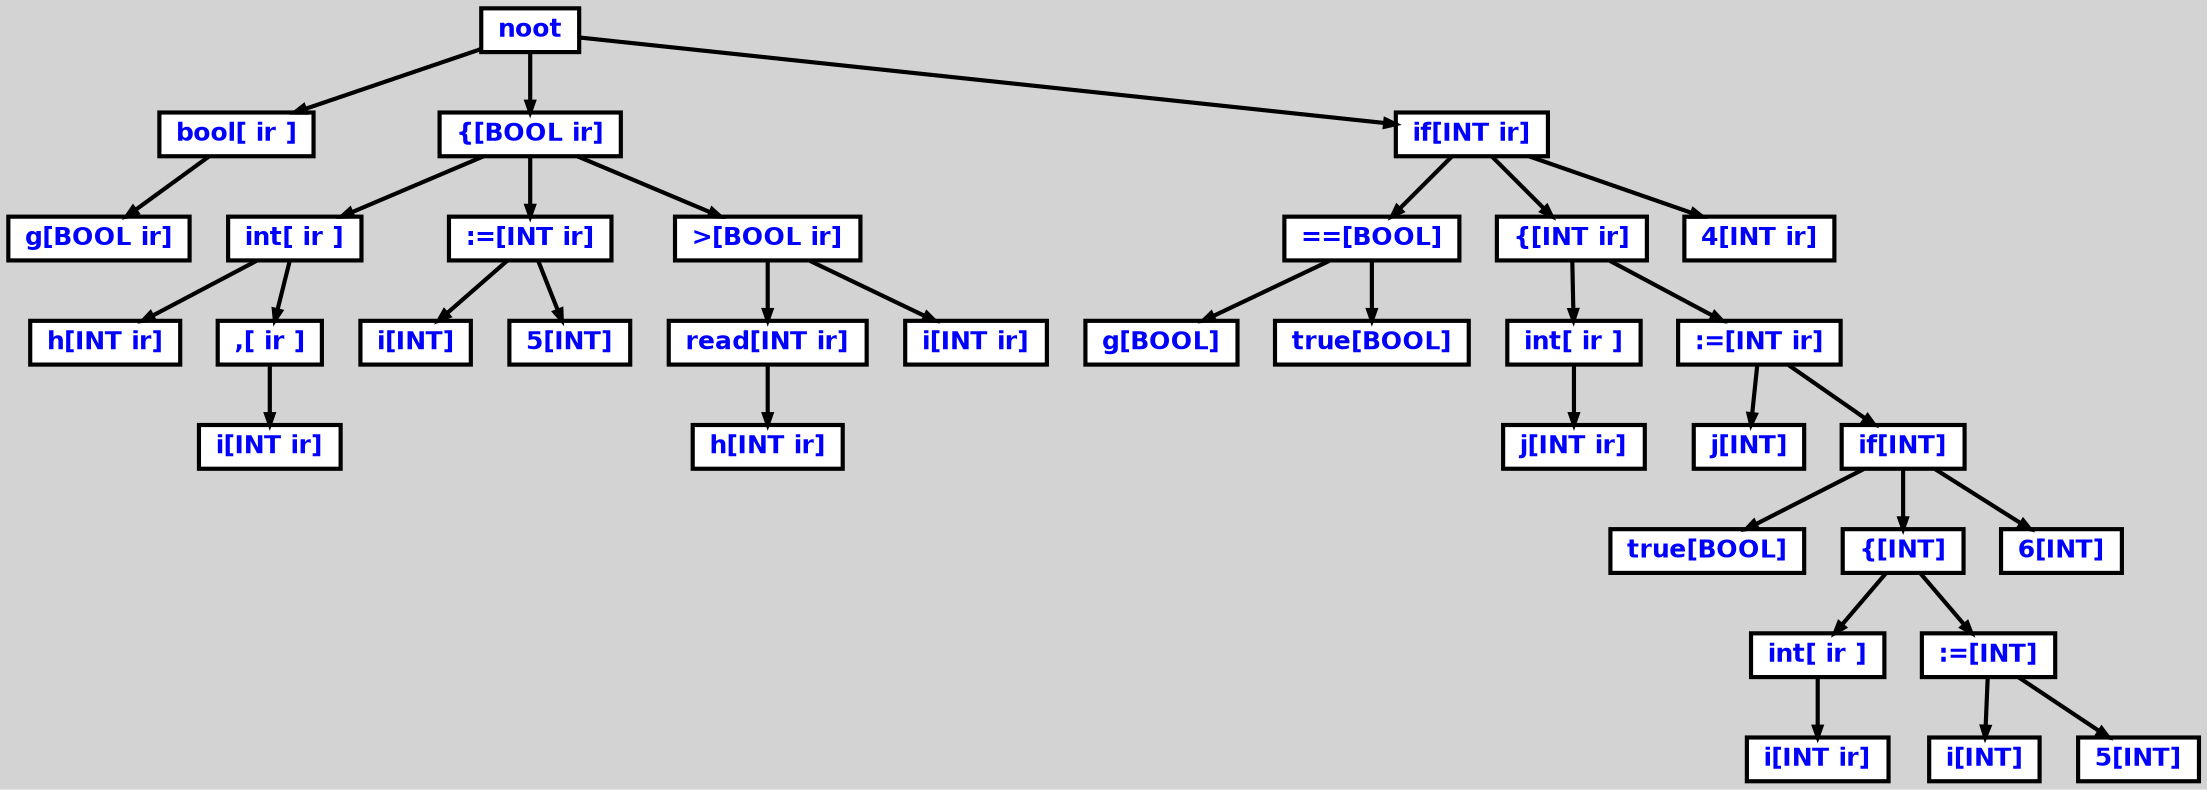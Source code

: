 digraph {

	ordering=out;
	ranksep=.4;
	bgcolor="lightgrey"; node [shape=box, fixedsize=false, fontsize=12, fontname="Helvetica-bold", fontcolor="blue"
		width=.25, height=.25, color="black", fillcolor="white", style="filled, solid, bold"];
	edge [arrowsize=.5, color="black", style="bold"]

  n0 [label="noot"];
  n1 [label="bool[ ir ]"];
  n1 [label="bool[ ir ]"];
  n2 [label="g[BOOL ir]"];
  n3 [label="{[BOOL ir]"];
  n3 [label="{[BOOL ir]"];
  n4 [label="int[ ir ]"];
  n4 [label="int[ ir ]"];
  n5 [label="h[INT ir]"];
  n6 [label=",[ ir ]"];
  n6 [label=",[ ir ]"];
  n7 [label="i[INT ir]"];
  n8 [label=":=[INT ir]"];
  n8 [label=":=[INT ir]"];
  n9 [label="i[INT]"];
  n10 [label="5[INT]"];
  n11 [label=">[BOOL ir]"];
  n11 [label=">[BOOL ir]"];
  n12 [label="read[INT ir]"];
  n12 [label="read[INT ir]"];
  n13 [label="h[INT ir]"];
  n14 [label="i[INT ir]"];
  n15 [label="if[INT ir]"];
  n15 [label="if[INT ir]"];
  n16 [label="==[BOOL]"];
  n16 [label="==[BOOL]"];
  n17 [label="g[BOOL]"];
  n18 [label="true[BOOL]"];
  n19 [label="{[INT ir]"];
  n19 [label="{[INT ir]"];
  n20 [label="int[ ir ]"];
  n20 [label="int[ ir ]"];
  n21 [label="j[INT ir]"];
  n22 [label=":=[INT ir]"];
  n22 [label=":=[INT ir]"];
  n23 [label="j[INT]"];
  n24 [label="if[INT]"];
  n24 [label="if[INT]"];
  n25 [label="true[BOOL]"];
  n26 [label="{[INT]"];
  n26 [label="{[INT]"];
  n27 [label="int[ ir ]"];
  n27 [label="int[ ir ]"];
  n28 [label="i[INT ir]"];
  n29 [label=":=[INT]"];
  n29 [label=":=[INT]"];
  n30 [label="i[INT]"];
  n31 [label="5[INT]"];
  n32 [label="6[INT]"];
  n33 [label="4[INT ir]"];

  n0 -> n1 // "noot" -> "bool[ ir ]"
  n1 -> n2 // "bool[ ir ]" -> "g[BOOL ir]"
  n0 -> n3 // "noot" -> "{[BOOL ir]"
  n3 -> n4 // "{[BOOL ir]" -> "int[ ir ]"
  n4 -> n5 // "int[ ir ]" -> "h[INT ir]"
  n4 -> n6 // "int[ ir ]" -> ",[ ir ]"
  n6 -> n7 // ",[ ir ]" -> "i[INT ir]"
  n3 -> n8 // "{[BOOL ir]" -> ":=[INT ir]"
  n8 -> n9 // ":=[INT ir]" -> "i[INT]"
  n8 -> n10 // ":=[INT ir]" -> "5[INT]"
  n3 -> n11 // "{[BOOL ir]" -> ">[BOOL ir]"
  n11 -> n12 // ">[BOOL ir]" -> "read[INT ir]"
  n12 -> n13 // "read[INT ir]" -> "h[INT ir]"
  n11 -> n14 // ">[BOOL ir]" -> "i[INT ir]"
  n0 -> n15 // "noot" -> "if[INT ir]"
  n15 -> n16 // "if[INT ir]" -> "==[BOOL]"
  n16 -> n17 // "==[BOOL]" -> "g[BOOL]"
  n16 -> n18 // "==[BOOL]" -> "true[BOOL]"
  n15 -> n19 // "if[INT ir]" -> "{[INT ir]"
  n19 -> n20 // "{[INT ir]" -> "int[ ir ]"
  n20 -> n21 // "int[ ir ]" -> "j[INT ir]"
  n19 -> n22 // "{[INT ir]" -> ":=[INT ir]"
  n22 -> n23 // ":=[INT ir]" -> "j[INT]"
  n22 -> n24 // ":=[INT ir]" -> "if[INT]"
  n24 -> n25 // "if[INT]" -> "true[BOOL]"
  n24 -> n26 // "if[INT]" -> "{[INT]"
  n26 -> n27 // "{[INT]" -> "int[ ir ]"
  n27 -> n28 // "int[ ir ]" -> "i[INT ir]"
  n26 -> n29 // "{[INT]" -> ":=[INT]"
  n29 -> n30 // ":=[INT]" -> "i[INT]"
  n29 -> n31 // ":=[INT]" -> "5[INT]"
  n24 -> n32 // "if[INT]" -> "6[INT]"
  n15 -> n33 // "if[INT ir]" -> "4[INT ir]"

}

